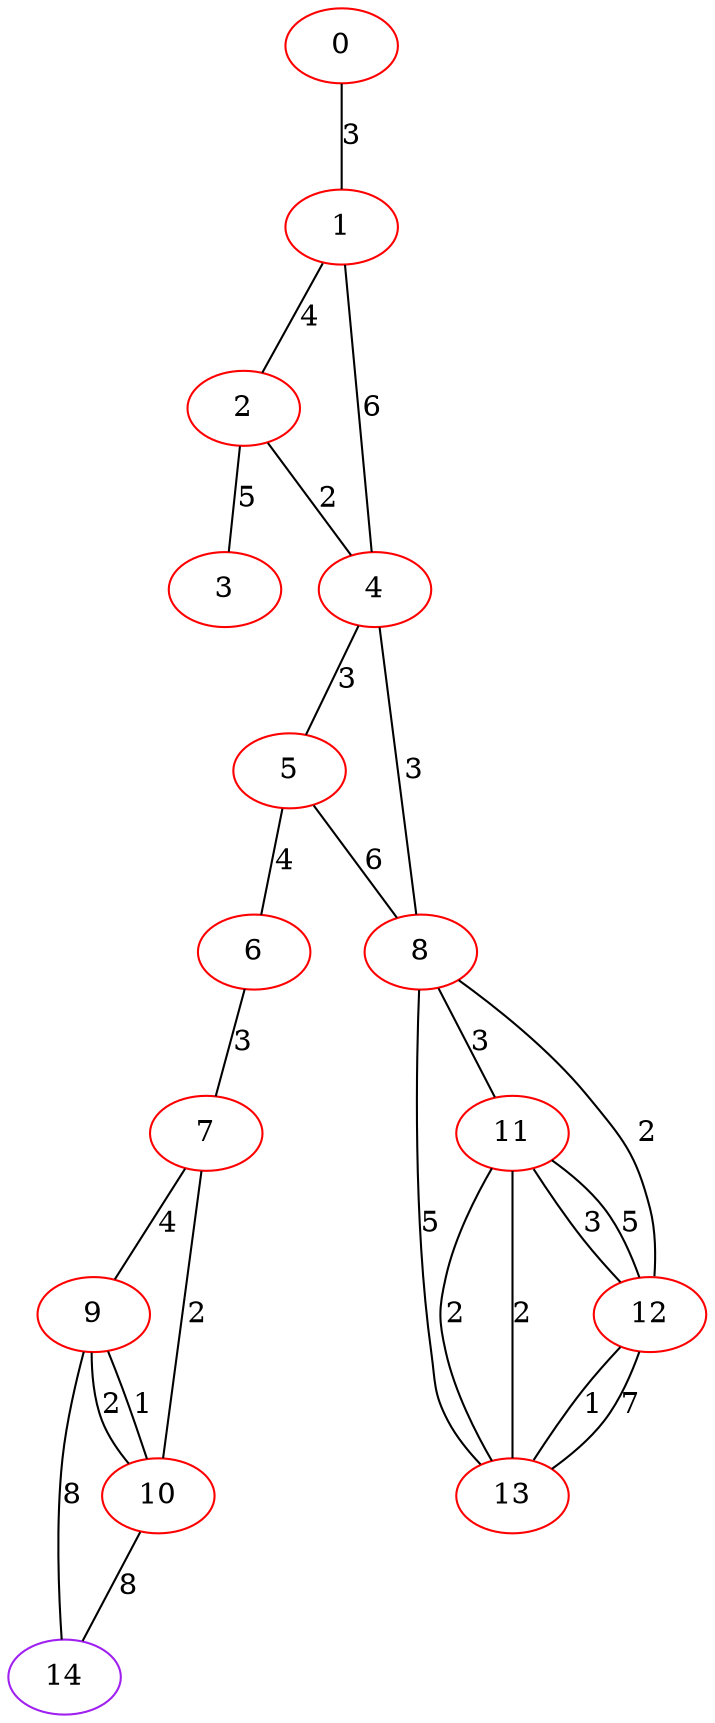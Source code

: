 graph "" {
0 [color=red, weight=1];
1 [color=red, weight=1];
2 [color=red, weight=1];
3 [color=red, weight=1];
4 [color=red, weight=1];
5 [color=red, weight=1];
6 [color=red, weight=1];
7 [color=red, weight=1];
8 [color=red, weight=1];
9 [color=red, weight=1];
10 [color=red, weight=1];
11 [color=red, weight=1];
12 [color=red, weight=1];
13 [color=red, weight=1];
14 [color=purple, weight=4];
0 -- 1  [key=0, label=3];
1 -- 2  [key=0, label=4];
1 -- 4  [key=0, label=6];
2 -- 3  [key=0, label=5];
2 -- 4  [key=0, label=2];
4 -- 8  [key=0, label=3];
4 -- 5  [key=0, label=3];
5 -- 8  [key=0, label=6];
5 -- 6  [key=0, label=4];
6 -- 7  [key=0, label=3];
7 -- 9  [key=0, label=4];
7 -- 10  [key=0, label=2];
8 -- 12  [key=0, label=2];
8 -- 11  [key=0, label=3];
8 -- 13  [key=0, label=5];
9 -- 10  [key=0, label=2];
9 -- 10  [key=1, label=1];
9 -- 14  [key=0, label=8];
10 -- 14  [key=0, label=8];
11 -- 12  [key=0, label=3];
11 -- 12  [key=1, label=5];
11 -- 13  [key=0, label=2];
11 -- 13  [key=1, label=2];
12 -- 13  [key=0, label=1];
12 -- 13  [key=1, label=7];
}
